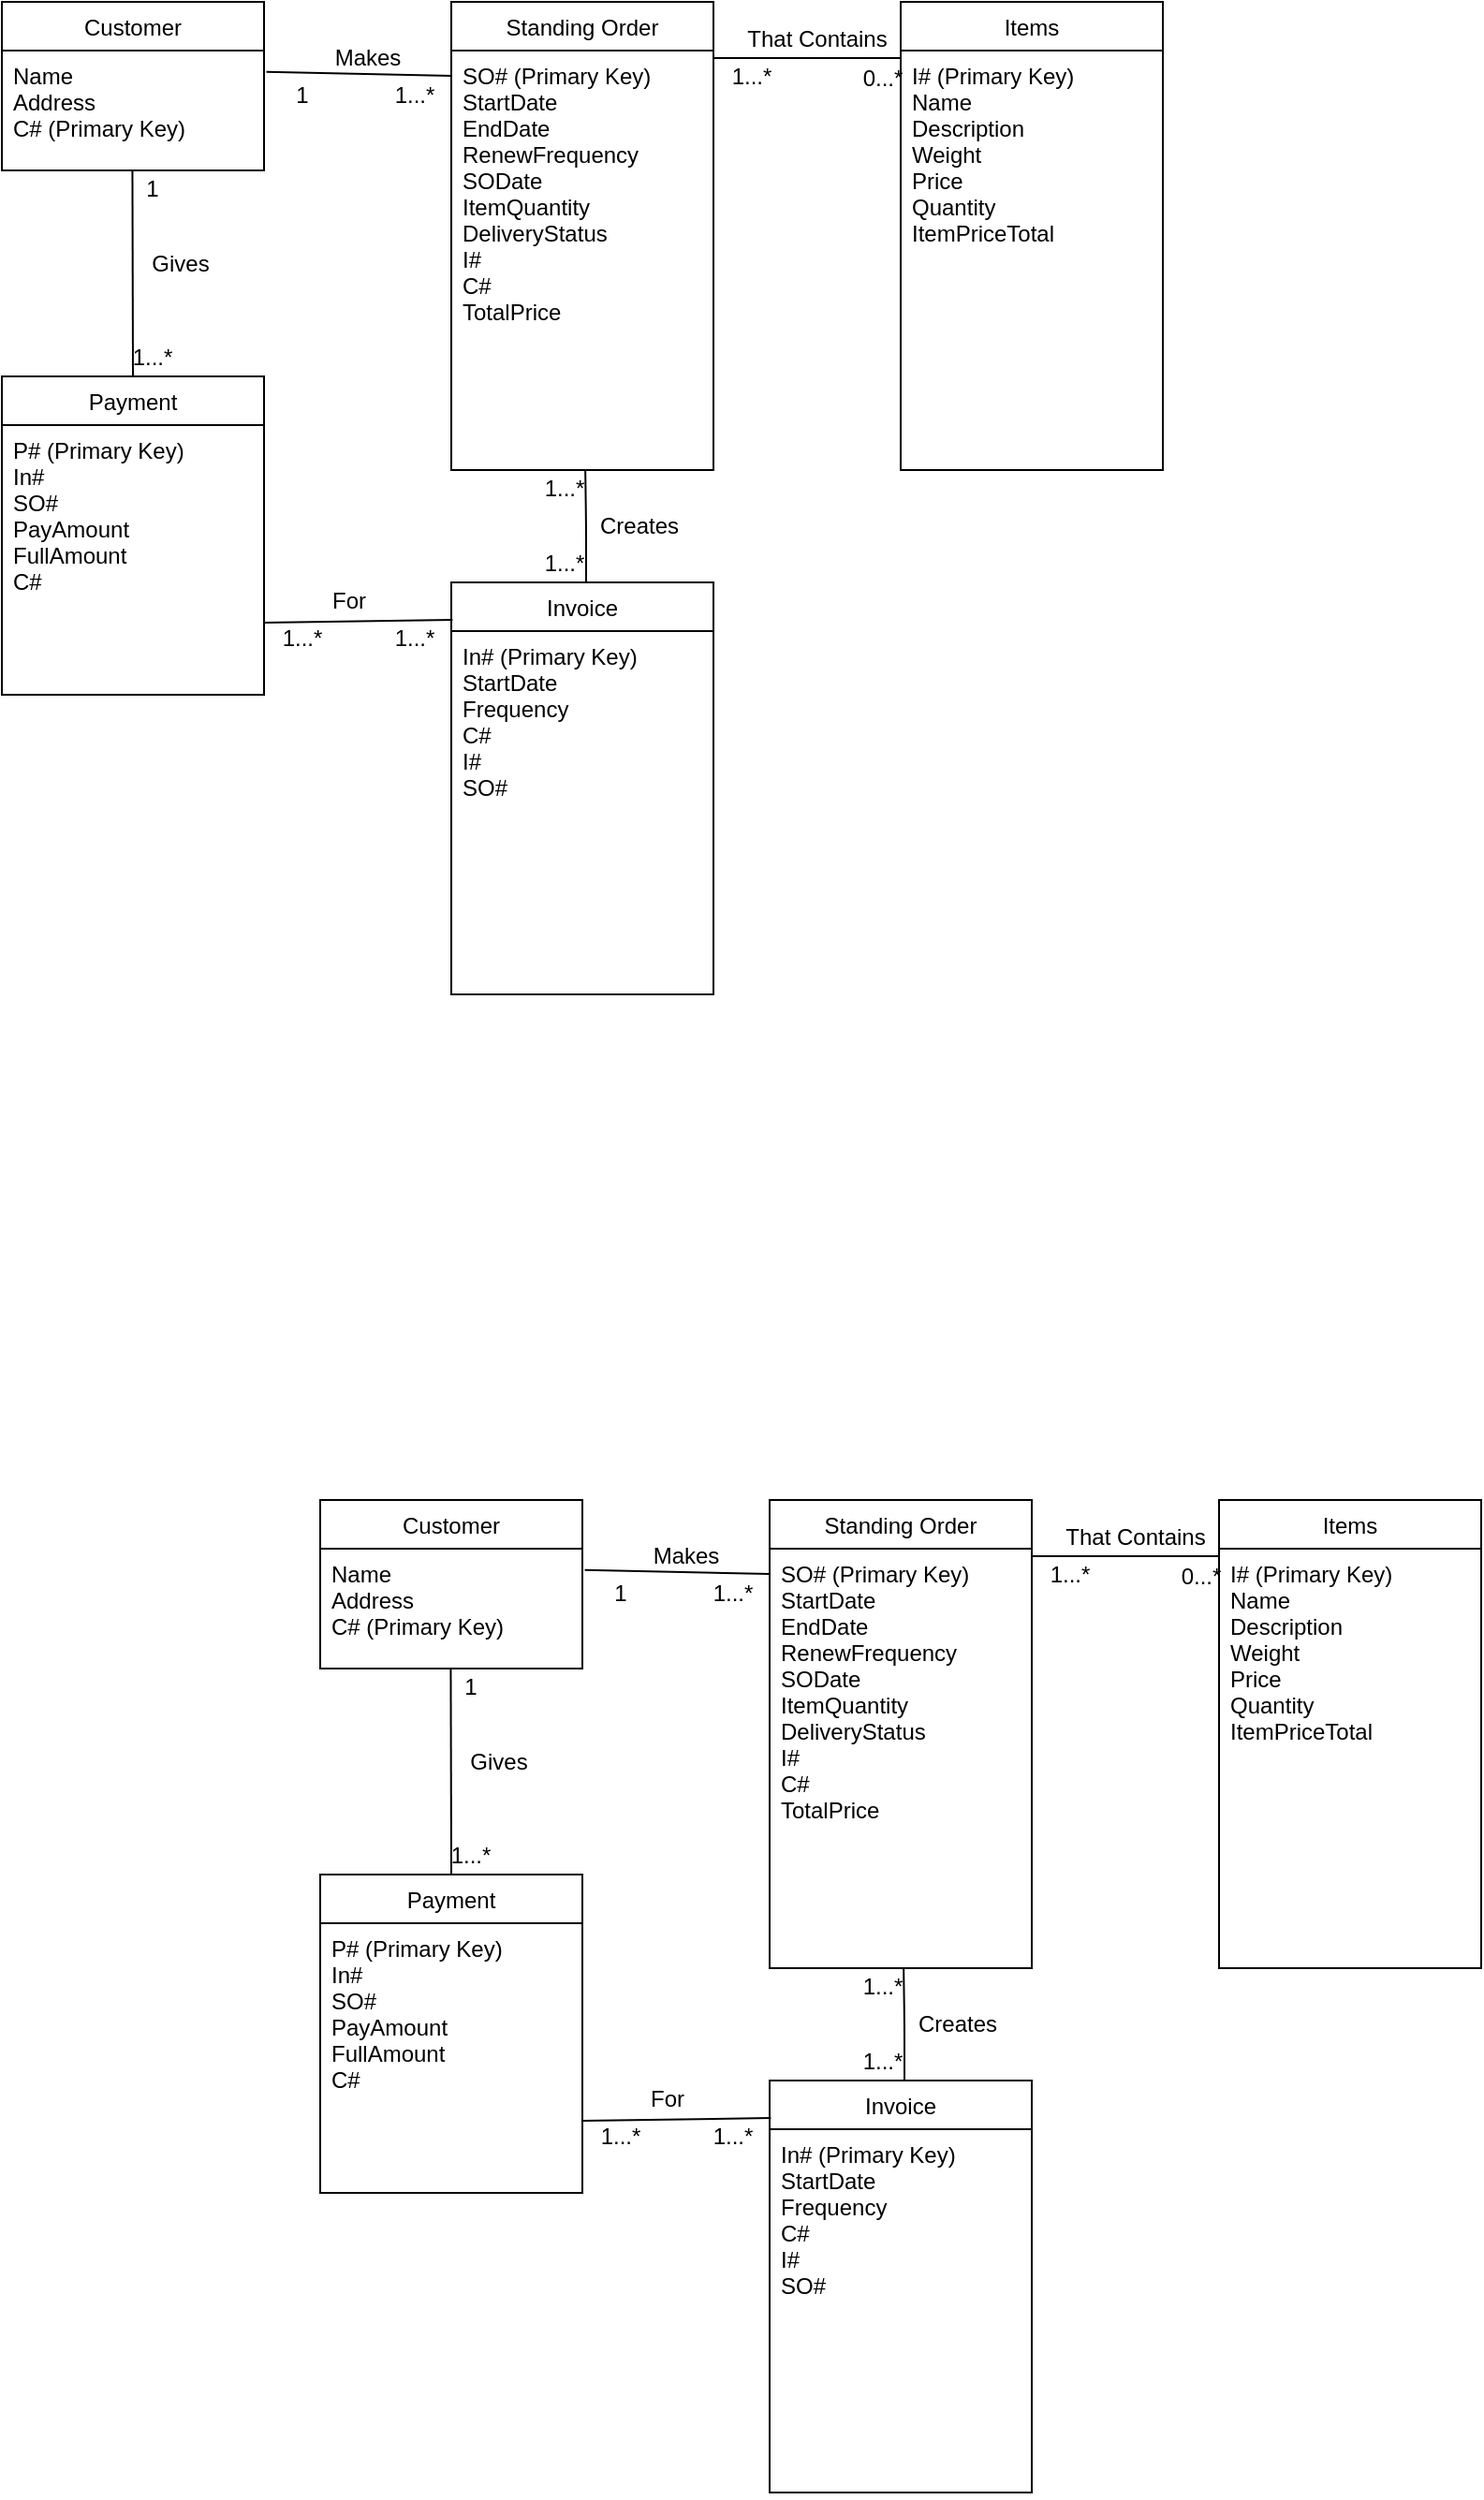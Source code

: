 <mxfile version="13.9.9" type="device"><diagram id="C5RBs43oDa-KdzZeNtuy" name="Page-1"><mxGraphModel dx="1117" dy="927" grid="1" gridSize="10" guides="1" tooltips="1" connect="1" arrows="1" fold="1" page="1" pageScale="1" pageWidth="827" pageHeight="1169" math="0" shadow="0"><root><mxCell id="WIyWlLk6GJQsqaUBKTNV-0"/><mxCell id="WIyWlLk6GJQsqaUBKTNV-1" parent="WIyWlLk6GJQsqaUBKTNV-0"/><mxCell id="GE4RaSYGfnK_EnsQim-Y-0" value="Customer" style="swimlane;fontStyle=0;childLayout=stackLayout;horizontal=1;startSize=26;fillColor=none;horizontalStack=0;resizeParent=1;resizeParentMax=0;resizeLast=0;collapsible=1;marginBottom=0;" parent="WIyWlLk6GJQsqaUBKTNV-1" vertex="1"><mxGeometry x="70" y="30" width="140" height="90" as="geometry"/></mxCell><mxCell id="GE4RaSYGfnK_EnsQim-Y-2" value="Name&#10;Address&#10;C# (Primary Key)" style="text;strokeColor=none;fillColor=none;align=left;verticalAlign=top;spacingLeft=4;spacingRight=4;overflow=hidden;rotatable=0;points=[[0,0.5],[1,0.5]];portConstraint=eastwest;" parent="GE4RaSYGfnK_EnsQim-Y-0" vertex="1"><mxGeometry y="26" width="140" height="64" as="geometry"/></mxCell><mxCell id="GE4RaSYGfnK_EnsQim-Y-27" value="" style="endArrow=none;html=1;entryX=0.5;entryY=0;entryDx=0;entryDy=0;" parent="GE4RaSYGfnK_EnsQim-Y-0" target="GE4RaSYGfnK_EnsQim-Y-30" edge="1"><mxGeometry width="50" height="50" relative="1" as="geometry"><mxPoint x="69.72" y="90" as="sourcePoint"/><mxPoint x="170" y="90" as="targetPoint"/></mxGeometry></mxCell><mxCell id="GE4RaSYGfnK_EnsQim-Y-5" value="" style="endArrow=none;html=1;exitX=1.009;exitY=0.178;exitDx=0;exitDy=0;entryX=0.002;entryY=0.06;entryDx=0;entryDy=0;entryPerimeter=0;exitPerimeter=0;" parent="WIyWlLk6GJQsqaUBKTNV-1" source="GE4RaSYGfnK_EnsQim-Y-2" target="GE4RaSYGfnK_EnsQim-Y-10" edge="1"><mxGeometry width="50" height="50" relative="1" as="geometry"><mxPoint x="230" y="100" as="sourcePoint"/><mxPoint x="300" y="69" as="targetPoint"/></mxGeometry></mxCell><mxCell id="GE4RaSYGfnK_EnsQim-Y-6" value="Makes" style="text;html=1;align=center;verticalAlign=middle;resizable=0;points=[];autosize=1;" parent="WIyWlLk6GJQsqaUBKTNV-1" vertex="1"><mxGeometry x="240" y="50" width="50" height="20" as="geometry"/></mxCell><mxCell id="GE4RaSYGfnK_EnsQim-Y-7" value="1" style="text;html=1;align=center;verticalAlign=middle;resizable=0;points=[];autosize=1;" parent="WIyWlLk6GJQsqaUBKTNV-1" vertex="1"><mxGeometry x="220" y="70" width="20" height="20" as="geometry"/></mxCell><mxCell id="GE4RaSYGfnK_EnsQim-Y-8" value="1...*" style="text;html=1;align=center;verticalAlign=middle;resizable=0;points=[];autosize=1;" parent="WIyWlLk6GJQsqaUBKTNV-1" vertex="1"><mxGeometry x="270" y="70" width="40" height="20" as="geometry"/></mxCell><mxCell id="GE4RaSYGfnK_EnsQim-Y-9" value="Standing Order" style="swimlane;fontStyle=0;childLayout=stackLayout;horizontal=1;startSize=26;fillColor=none;horizontalStack=0;resizeParent=1;resizeParentMax=0;resizeLast=0;collapsible=1;marginBottom=0;" parent="WIyWlLk6GJQsqaUBKTNV-1" vertex="1"><mxGeometry x="310" y="30" width="140" height="250" as="geometry"/></mxCell><mxCell id="GE4RaSYGfnK_EnsQim-Y-10" value="SO# (Primary Key)&#10;StartDate&#10;EndDate&#10;RenewFrequency&#10;SODate&#10;ItemQuantity&#10;DeliveryStatus&#10;I#&#10;C#&#10;TotalPrice" style="text;strokeColor=none;fillColor=none;align=left;verticalAlign=top;spacingLeft=4;spacingRight=4;overflow=hidden;rotatable=0;points=[[0,0.5],[1,0.5]];portConstraint=eastwest;" parent="GE4RaSYGfnK_EnsQim-Y-9" vertex="1"><mxGeometry y="26" width="140" height="224" as="geometry"/></mxCell><mxCell id="GE4RaSYGfnK_EnsQim-Y-13" value="That Contains" style="text;html=1;align=center;verticalAlign=middle;resizable=0;points=[];autosize=1;" parent="WIyWlLk6GJQsqaUBKTNV-1" vertex="1"><mxGeometry x="460" y="40" width="90" height="20" as="geometry"/></mxCell><mxCell id="GE4RaSYGfnK_EnsQim-Y-14" value="" style="endArrow=none;html=1;entryX=0.002;entryY=0.06;entryDx=0;entryDy=0;entryPerimeter=0;" parent="WIyWlLk6GJQsqaUBKTNV-1" edge="1"><mxGeometry width="50" height="50" relative="1" as="geometry"><mxPoint x="450" y="60" as="sourcePoint"/><mxPoint x="550.28" y="60" as="targetPoint"/></mxGeometry></mxCell><mxCell id="GE4RaSYGfnK_EnsQim-Y-15" value="1...*" style="text;html=1;align=center;verticalAlign=middle;resizable=0;points=[];autosize=1;" parent="WIyWlLk6GJQsqaUBKTNV-1" vertex="1"><mxGeometry x="450" y="60" width="40" height="20" as="geometry"/></mxCell><mxCell id="GE4RaSYGfnK_EnsQim-Y-16" value="0...*" style="text;html=1;align=center;verticalAlign=middle;resizable=0;points=[];autosize=1;" parent="WIyWlLk6GJQsqaUBKTNV-1" vertex="1"><mxGeometry x="520" y="60.56" width="40" height="20" as="geometry"/></mxCell><mxCell id="GE4RaSYGfnK_EnsQim-Y-17" value="Items" style="swimlane;fontStyle=0;childLayout=stackLayout;horizontal=1;startSize=26;fillColor=none;horizontalStack=0;resizeParent=1;resizeParentMax=0;resizeLast=0;collapsible=1;marginBottom=0;" parent="WIyWlLk6GJQsqaUBKTNV-1" vertex="1"><mxGeometry x="550" y="30" width="140" height="250" as="geometry"/></mxCell><mxCell id="GE4RaSYGfnK_EnsQim-Y-18" value="I# (Primary Key)&#10;Name&#10;Description&#10;Weight&#10;Price&#10;Quantity&#10;ItemPriceTotal&#10;" style="text;strokeColor=none;fillColor=none;align=left;verticalAlign=top;spacingLeft=4;spacingRight=4;overflow=hidden;rotatable=0;points=[[0,0.5],[1,0.5]];portConstraint=eastwest;" parent="GE4RaSYGfnK_EnsQim-Y-17" vertex="1"><mxGeometry y="26" width="140" height="224" as="geometry"/></mxCell><mxCell id="GE4RaSYGfnK_EnsQim-Y-19" value="" style="endArrow=none;html=1;" parent="WIyWlLk6GJQsqaUBKTNV-1" target="GE4RaSYGfnK_EnsQim-Y-10" edge="1"><mxGeometry width="50" height="50" relative="1" as="geometry"><mxPoint x="382" y="340" as="sourcePoint"/><mxPoint x="300" y="290" as="targetPoint"/><Array as="points"><mxPoint x="382" y="310"/></Array></mxGeometry></mxCell><mxCell id="GE4RaSYGfnK_EnsQim-Y-20" value="1...*" style="text;html=1;align=center;verticalAlign=middle;resizable=0;points=[];autosize=1;" parent="WIyWlLk6GJQsqaUBKTNV-1" vertex="1"><mxGeometry x="350" y="280" width="40" height="20" as="geometry"/></mxCell><mxCell id="GE4RaSYGfnK_EnsQim-Y-21" value="Creates" style="text;html=1;align=center;verticalAlign=middle;resizable=0;points=[];autosize=1;" parent="WIyWlLk6GJQsqaUBKTNV-1" vertex="1"><mxGeometry x="380" y="300" width="60" height="20" as="geometry"/></mxCell><mxCell id="GE4RaSYGfnK_EnsQim-Y-22" value="1...*" style="text;html=1;align=center;verticalAlign=middle;resizable=0;points=[];autosize=1;" parent="WIyWlLk6GJQsqaUBKTNV-1" vertex="1"><mxGeometry x="350" y="320" width="40" height="20" as="geometry"/></mxCell><mxCell id="GE4RaSYGfnK_EnsQim-Y-24" value="Invoice" style="swimlane;fontStyle=0;childLayout=stackLayout;horizontal=1;startSize=26;fillColor=none;horizontalStack=0;resizeParent=1;resizeParentMax=0;resizeLast=0;collapsible=1;marginBottom=0;" parent="WIyWlLk6GJQsqaUBKTNV-1" vertex="1"><mxGeometry x="310" y="340" width="140" height="220" as="geometry"/></mxCell><mxCell id="GE4RaSYGfnK_EnsQim-Y-25" value="In# (Primary Key)&#10;StartDate&#10;Frequency&#10;C#&#10;I#&#10;SO#&#10;&#10;" style="text;strokeColor=none;fillColor=none;align=left;verticalAlign=top;spacingLeft=4;spacingRight=4;overflow=hidden;rotatable=0;points=[[0,0.5],[1,0.5]];portConstraint=eastwest;" parent="GE4RaSYGfnK_EnsQim-Y-24" vertex="1"><mxGeometry y="26" width="140" height="194" as="geometry"/></mxCell><mxCell id="GE4RaSYGfnK_EnsQim-Y-26" value="Gives" style="text;html=1;align=center;verticalAlign=middle;resizable=0;points=[];autosize=1;" parent="WIyWlLk6GJQsqaUBKTNV-1" vertex="1"><mxGeometry x="140" y="160" width="50" height="20" as="geometry"/></mxCell><mxCell id="GE4RaSYGfnK_EnsQim-Y-29" value="1...*" style="text;html=1;align=center;verticalAlign=middle;resizable=0;points=[];autosize=1;" parent="WIyWlLk6GJQsqaUBKTNV-1" vertex="1"><mxGeometry x="130.0" y="210" width="40" height="20" as="geometry"/></mxCell><mxCell id="GE4RaSYGfnK_EnsQim-Y-30" value="Payment" style="swimlane;fontStyle=0;childLayout=stackLayout;horizontal=1;startSize=26;fillColor=none;horizontalStack=0;resizeParent=1;resizeParentMax=0;resizeLast=0;collapsible=1;marginBottom=0;" parent="WIyWlLk6GJQsqaUBKTNV-1" vertex="1"><mxGeometry x="70" y="230" width="140" height="170" as="geometry"/></mxCell><mxCell id="GE4RaSYGfnK_EnsQim-Y-31" value="P# (Primary Key)&#10;In#&#10;SO#&#10;PayAmount&#10;FullAmount&#10;C#" style="text;strokeColor=none;fillColor=none;align=left;verticalAlign=top;spacingLeft=4;spacingRight=4;overflow=hidden;rotatable=0;points=[[0,0.5],[1,0.5]];portConstraint=eastwest;" parent="GE4RaSYGfnK_EnsQim-Y-30" vertex="1"><mxGeometry y="26" width="140" height="144" as="geometry"/></mxCell><mxCell id="GE4RaSYGfnK_EnsQim-Y-34" value="" style="endArrow=none;html=1;entryX=0.005;entryY=0.084;entryDx=0;entryDy=0;entryPerimeter=0;" parent="GE4RaSYGfnK_EnsQim-Y-30" edge="1"><mxGeometry width="50" height="50" relative="1" as="geometry"><mxPoint x="140.0" y="131.52" as="sourcePoint"/><mxPoint x="240.7" y="130.0" as="targetPoint"/></mxGeometry></mxCell><mxCell id="GE4RaSYGfnK_EnsQim-Y-32" value="1" style="text;html=1;align=center;verticalAlign=middle;resizable=0;points=[];autosize=1;" parent="WIyWlLk6GJQsqaUBKTNV-1" vertex="1"><mxGeometry x="140" y="120" width="20" height="20" as="geometry"/></mxCell><mxCell id="GE4RaSYGfnK_EnsQim-Y-33" value="For" style="text;html=1;align=center;verticalAlign=middle;resizable=0;points=[];autosize=1;" parent="WIyWlLk6GJQsqaUBKTNV-1" vertex="1"><mxGeometry x="240" y="340" width="30" height="20" as="geometry"/></mxCell><mxCell id="GE4RaSYGfnK_EnsQim-Y-35" value="1...*" style="text;html=1;align=center;verticalAlign=middle;resizable=0;points=[];autosize=1;" parent="WIyWlLk6GJQsqaUBKTNV-1" vertex="1"><mxGeometry x="210" y="360" width="40" height="20" as="geometry"/></mxCell><mxCell id="GE4RaSYGfnK_EnsQim-Y-37" value="1...*" style="text;html=1;align=center;verticalAlign=middle;resizable=0;points=[];autosize=1;" parent="WIyWlLk6GJQsqaUBKTNV-1" vertex="1"><mxGeometry x="270" y="360" width="40" height="20" as="geometry"/></mxCell><mxCell id="LvOq3k4ZjCNCYp5q7DXy-0" value="Customer" style="swimlane;fontStyle=0;childLayout=stackLayout;horizontal=1;startSize=26;fillColor=none;horizontalStack=0;resizeParent=1;resizeParentMax=0;resizeLast=0;collapsible=1;marginBottom=0;" vertex="1" parent="WIyWlLk6GJQsqaUBKTNV-1"><mxGeometry x="240" y="830" width="140" height="90" as="geometry"/></mxCell><mxCell id="LvOq3k4ZjCNCYp5q7DXy-1" value="Name&#10;Address&#10;C# (Primary Key)" style="text;strokeColor=none;fillColor=none;align=left;verticalAlign=top;spacingLeft=4;spacingRight=4;overflow=hidden;rotatable=0;points=[[0,0.5],[1,0.5]];portConstraint=eastwest;" vertex="1" parent="LvOq3k4ZjCNCYp5q7DXy-0"><mxGeometry y="26" width="140" height="64" as="geometry"/></mxCell><mxCell id="LvOq3k4ZjCNCYp5q7DXy-2" value="" style="endArrow=none;html=1;entryX=0.5;entryY=0;entryDx=0;entryDy=0;" edge="1" parent="LvOq3k4ZjCNCYp5q7DXy-0" target="LvOq3k4ZjCNCYp5q7DXy-23"><mxGeometry width="50" height="50" relative="1" as="geometry"><mxPoint x="69.72" y="90" as="sourcePoint"/><mxPoint x="170" y="90" as="targetPoint"/></mxGeometry></mxCell><mxCell id="LvOq3k4ZjCNCYp5q7DXy-3" value="" style="endArrow=none;html=1;exitX=1.009;exitY=0.178;exitDx=0;exitDy=0;entryX=0.002;entryY=0.06;entryDx=0;entryDy=0;entryPerimeter=0;exitPerimeter=0;" edge="1" parent="WIyWlLk6GJQsqaUBKTNV-1" source="LvOq3k4ZjCNCYp5q7DXy-1" target="LvOq3k4ZjCNCYp5q7DXy-8"><mxGeometry width="50" height="50" relative="1" as="geometry"><mxPoint x="400" y="900" as="sourcePoint"/><mxPoint x="470" y="869" as="targetPoint"/></mxGeometry></mxCell><mxCell id="LvOq3k4ZjCNCYp5q7DXy-4" value="Makes" style="text;html=1;align=center;verticalAlign=middle;resizable=0;points=[];autosize=1;" vertex="1" parent="WIyWlLk6GJQsqaUBKTNV-1"><mxGeometry x="410" y="850" width="50" height="20" as="geometry"/></mxCell><mxCell id="LvOq3k4ZjCNCYp5q7DXy-5" value="1" style="text;html=1;align=center;verticalAlign=middle;resizable=0;points=[];autosize=1;" vertex="1" parent="WIyWlLk6GJQsqaUBKTNV-1"><mxGeometry x="390" y="870" width="20" height="20" as="geometry"/></mxCell><mxCell id="LvOq3k4ZjCNCYp5q7DXy-6" value="1...*" style="text;html=1;align=center;verticalAlign=middle;resizable=0;points=[];autosize=1;" vertex="1" parent="WIyWlLk6GJQsqaUBKTNV-1"><mxGeometry x="440" y="870" width="40" height="20" as="geometry"/></mxCell><mxCell id="LvOq3k4ZjCNCYp5q7DXy-7" value="Standing Order" style="swimlane;fontStyle=0;childLayout=stackLayout;horizontal=1;startSize=26;fillColor=none;horizontalStack=0;resizeParent=1;resizeParentMax=0;resizeLast=0;collapsible=1;marginBottom=0;" vertex="1" parent="WIyWlLk6GJQsqaUBKTNV-1"><mxGeometry x="480" y="830" width="140" height="250" as="geometry"/></mxCell><mxCell id="LvOq3k4ZjCNCYp5q7DXy-8" value="SO# (Primary Key)&#10;StartDate&#10;EndDate&#10;RenewFrequency&#10;SODate&#10;ItemQuantity&#10;DeliveryStatus&#10;I#&#10;C#&#10;TotalPrice" style="text;strokeColor=none;fillColor=none;align=left;verticalAlign=top;spacingLeft=4;spacingRight=4;overflow=hidden;rotatable=0;points=[[0,0.5],[1,0.5]];portConstraint=eastwest;" vertex="1" parent="LvOq3k4ZjCNCYp5q7DXy-7"><mxGeometry y="26" width="140" height="224" as="geometry"/></mxCell><mxCell id="LvOq3k4ZjCNCYp5q7DXy-9" value="That Contains" style="text;html=1;align=center;verticalAlign=middle;resizable=0;points=[];autosize=1;" vertex="1" parent="WIyWlLk6GJQsqaUBKTNV-1"><mxGeometry x="630" y="840" width="90" height="20" as="geometry"/></mxCell><mxCell id="LvOq3k4ZjCNCYp5q7DXy-10" value="" style="endArrow=none;html=1;entryX=0.002;entryY=0.06;entryDx=0;entryDy=0;entryPerimeter=0;" edge="1" parent="WIyWlLk6GJQsqaUBKTNV-1"><mxGeometry width="50" height="50" relative="1" as="geometry"><mxPoint x="620" y="860" as="sourcePoint"/><mxPoint x="720.28" y="860" as="targetPoint"/></mxGeometry></mxCell><mxCell id="LvOq3k4ZjCNCYp5q7DXy-11" value="1...*" style="text;html=1;align=center;verticalAlign=middle;resizable=0;points=[];autosize=1;" vertex="1" parent="WIyWlLk6GJQsqaUBKTNV-1"><mxGeometry x="620" y="860" width="40" height="20" as="geometry"/></mxCell><mxCell id="LvOq3k4ZjCNCYp5q7DXy-12" value="0...*" style="text;html=1;align=center;verticalAlign=middle;resizable=0;points=[];autosize=1;" vertex="1" parent="WIyWlLk6GJQsqaUBKTNV-1"><mxGeometry x="690" y="860.56" width="40" height="20" as="geometry"/></mxCell><mxCell id="LvOq3k4ZjCNCYp5q7DXy-13" value="Items" style="swimlane;fontStyle=0;childLayout=stackLayout;horizontal=1;startSize=26;fillColor=none;horizontalStack=0;resizeParent=1;resizeParentMax=0;resizeLast=0;collapsible=1;marginBottom=0;" vertex="1" parent="WIyWlLk6GJQsqaUBKTNV-1"><mxGeometry x="720" y="830" width="140" height="250" as="geometry"/></mxCell><mxCell id="LvOq3k4ZjCNCYp5q7DXy-14" value="I# (Primary Key)&#10;Name&#10;Description&#10;Weight&#10;Price&#10;Quantity&#10;ItemPriceTotal&#10;" style="text;strokeColor=none;fillColor=none;align=left;verticalAlign=top;spacingLeft=4;spacingRight=4;overflow=hidden;rotatable=0;points=[[0,0.5],[1,0.5]];portConstraint=eastwest;" vertex="1" parent="LvOq3k4ZjCNCYp5q7DXy-13"><mxGeometry y="26" width="140" height="224" as="geometry"/></mxCell><mxCell id="LvOq3k4ZjCNCYp5q7DXy-15" value="" style="endArrow=none;html=1;" edge="1" parent="WIyWlLk6GJQsqaUBKTNV-1" target="LvOq3k4ZjCNCYp5q7DXy-8"><mxGeometry width="50" height="50" relative="1" as="geometry"><mxPoint x="552" y="1140" as="sourcePoint"/><mxPoint x="470" y="1090" as="targetPoint"/><Array as="points"><mxPoint x="552" y="1110"/></Array></mxGeometry></mxCell><mxCell id="LvOq3k4ZjCNCYp5q7DXy-16" value="1...*" style="text;html=1;align=center;verticalAlign=middle;resizable=0;points=[];autosize=1;" vertex="1" parent="WIyWlLk6GJQsqaUBKTNV-1"><mxGeometry x="520" y="1080" width="40" height="20" as="geometry"/></mxCell><mxCell id="LvOq3k4ZjCNCYp5q7DXy-17" value="Creates" style="text;html=1;align=center;verticalAlign=middle;resizable=0;points=[];autosize=1;" vertex="1" parent="WIyWlLk6GJQsqaUBKTNV-1"><mxGeometry x="550" y="1100" width="60" height="20" as="geometry"/></mxCell><mxCell id="LvOq3k4ZjCNCYp5q7DXy-18" value="1...*" style="text;html=1;align=center;verticalAlign=middle;resizable=0;points=[];autosize=1;" vertex="1" parent="WIyWlLk6GJQsqaUBKTNV-1"><mxGeometry x="520" y="1120" width="40" height="20" as="geometry"/></mxCell><mxCell id="LvOq3k4ZjCNCYp5q7DXy-19" value="Invoice" style="swimlane;fontStyle=0;childLayout=stackLayout;horizontal=1;startSize=26;fillColor=none;horizontalStack=0;resizeParent=1;resizeParentMax=0;resizeLast=0;collapsible=1;marginBottom=0;" vertex="1" parent="WIyWlLk6GJQsqaUBKTNV-1"><mxGeometry x="480" y="1140" width="140" height="220" as="geometry"/></mxCell><mxCell id="LvOq3k4ZjCNCYp5q7DXy-20" value="In# (Primary Key)&#10;StartDate&#10;Frequency&#10;C#&#10;I#&#10;SO#&#10;&#10;" style="text;strokeColor=none;fillColor=none;align=left;verticalAlign=top;spacingLeft=4;spacingRight=4;overflow=hidden;rotatable=0;points=[[0,0.5],[1,0.5]];portConstraint=eastwest;" vertex="1" parent="LvOq3k4ZjCNCYp5q7DXy-19"><mxGeometry y="26" width="140" height="194" as="geometry"/></mxCell><mxCell id="LvOq3k4ZjCNCYp5q7DXy-21" value="Gives" style="text;html=1;align=center;verticalAlign=middle;resizable=0;points=[];autosize=1;" vertex="1" parent="WIyWlLk6GJQsqaUBKTNV-1"><mxGeometry x="310" y="960" width="50" height="20" as="geometry"/></mxCell><mxCell id="LvOq3k4ZjCNCYp5q7DXy-22" value="1...*" style="text;html=1;align=center;verticalAlign=middle;resizable=0;points=[];autosize=1;" vertex="1" parent="WIyWlLk6GJQsqaUBKTNV-1"><mxGeometry x="300" y="1010" width="40" height="20" as="geometry"/></mxCell><mxCell id="LvOq3k4ZjCNCYp5q7DXy-23" value="Payment" style="swimlane;fontStyle=0;childLayout=stackLayout;horizontal=1;startSize=26;fillColor=none;horizontalStack=0;resizeParent=1;resizeParentMax=0;resizeLast=0;collapsible=1;marginBottom=0;" vertex="1" parent="WIyWlLk6GJQsqaUBKTNV-1"><mxGeometry x="240" y="1030" width="140" height="170" as="geometry"/></mxCell><mxCell id="LvOq3k4ZjCNCYp5q7DXy-24" value="P# (Primary Key)&#10;In#&#10;SO#&#10;PayAmount&#10;FullAmount&#10;C#" style="text;strokeColor=none;fillColor=none;align=left;verticalAlign=top;spacingLeft=4;spacingRight=4;overflow=hidden;rotatable=0;points=[[0,0.5],[1,0.5]];portConstraint=eastwest;" vertex="1" parent="LvOq3k4ZjCNCYp5q7DXy-23"><mxGeometry y="26" width="140" height="144" as="geometry"/></mxCell><mxCell id="LvOq3k4ZjCNCYp5q7DXy-25" value="" style="endArrow=none;html=1;entryX=0.005;entryY=0.084;entryDx=0;entryDy=0;entryPerimeter=0;" edge="1" parent="LvOq3k4ZjCNCYp5q7DXy-23"><mxGeometry width="50" height="50" relative="1" as="geometry"><mxPoint x="140.0" y="131.52" as="sourcePoint"/><mxPoint x="240.7" y="130.0" as="targetPoint"/></mxGeometry></mxCell><mxCell id="LvOq3k4ZjCNCYp5q7DXy-26" value="1" style="text;html=1;align=center;verticalAlign=middle;resizable=0;points=[];autosize=1;" vertex="1" parent="WIyWlLk6GJQsqaUBKTNV-1"><mxGeometry x="310" y="920" width="20" height="20" as="geometry"/></mxCell><mxCell id="LvOq3k4ZjCNCYp5q7DXy-27" value="For" style="text;html=1;align=center;verticalAlign=middle;resizable=0;points=[];autosize=1;" vertex="1" parent="WIyWlLk6GJQsqaUBKTNV-1"><mxGeometry x="410" y="1140" width="30" height="20" as="geometry"/></mxCell><mxCell id="LvOq3k4ZjCNCYp5q7DXy-28" value="1...*" style="text;html=1;align=center;verticalAlign=middle;resizable=0;points=[];autosize=1;" vertex="1" parent="WIyWlLk6GJQsqaUBKTNV-1"><mxGeometry x="380" y="1160" width="40" height="20" as="geometry"/></mxCell><mxCell id="LvOq3k4ZjCNCYp5q7DXy-29" value="1...*" style="text;html=1;align=center;verticalAlign=middle;resizable=0;points=[];autosize=1;" vertex="1" parent="WIyWlLk6GJQsqaUBKTNV-1"><mxGeometry x="440" y="1160" width="40" height="20" as="geometry"/></mxCell></root></mxGraphModel></diagram></mxfile>